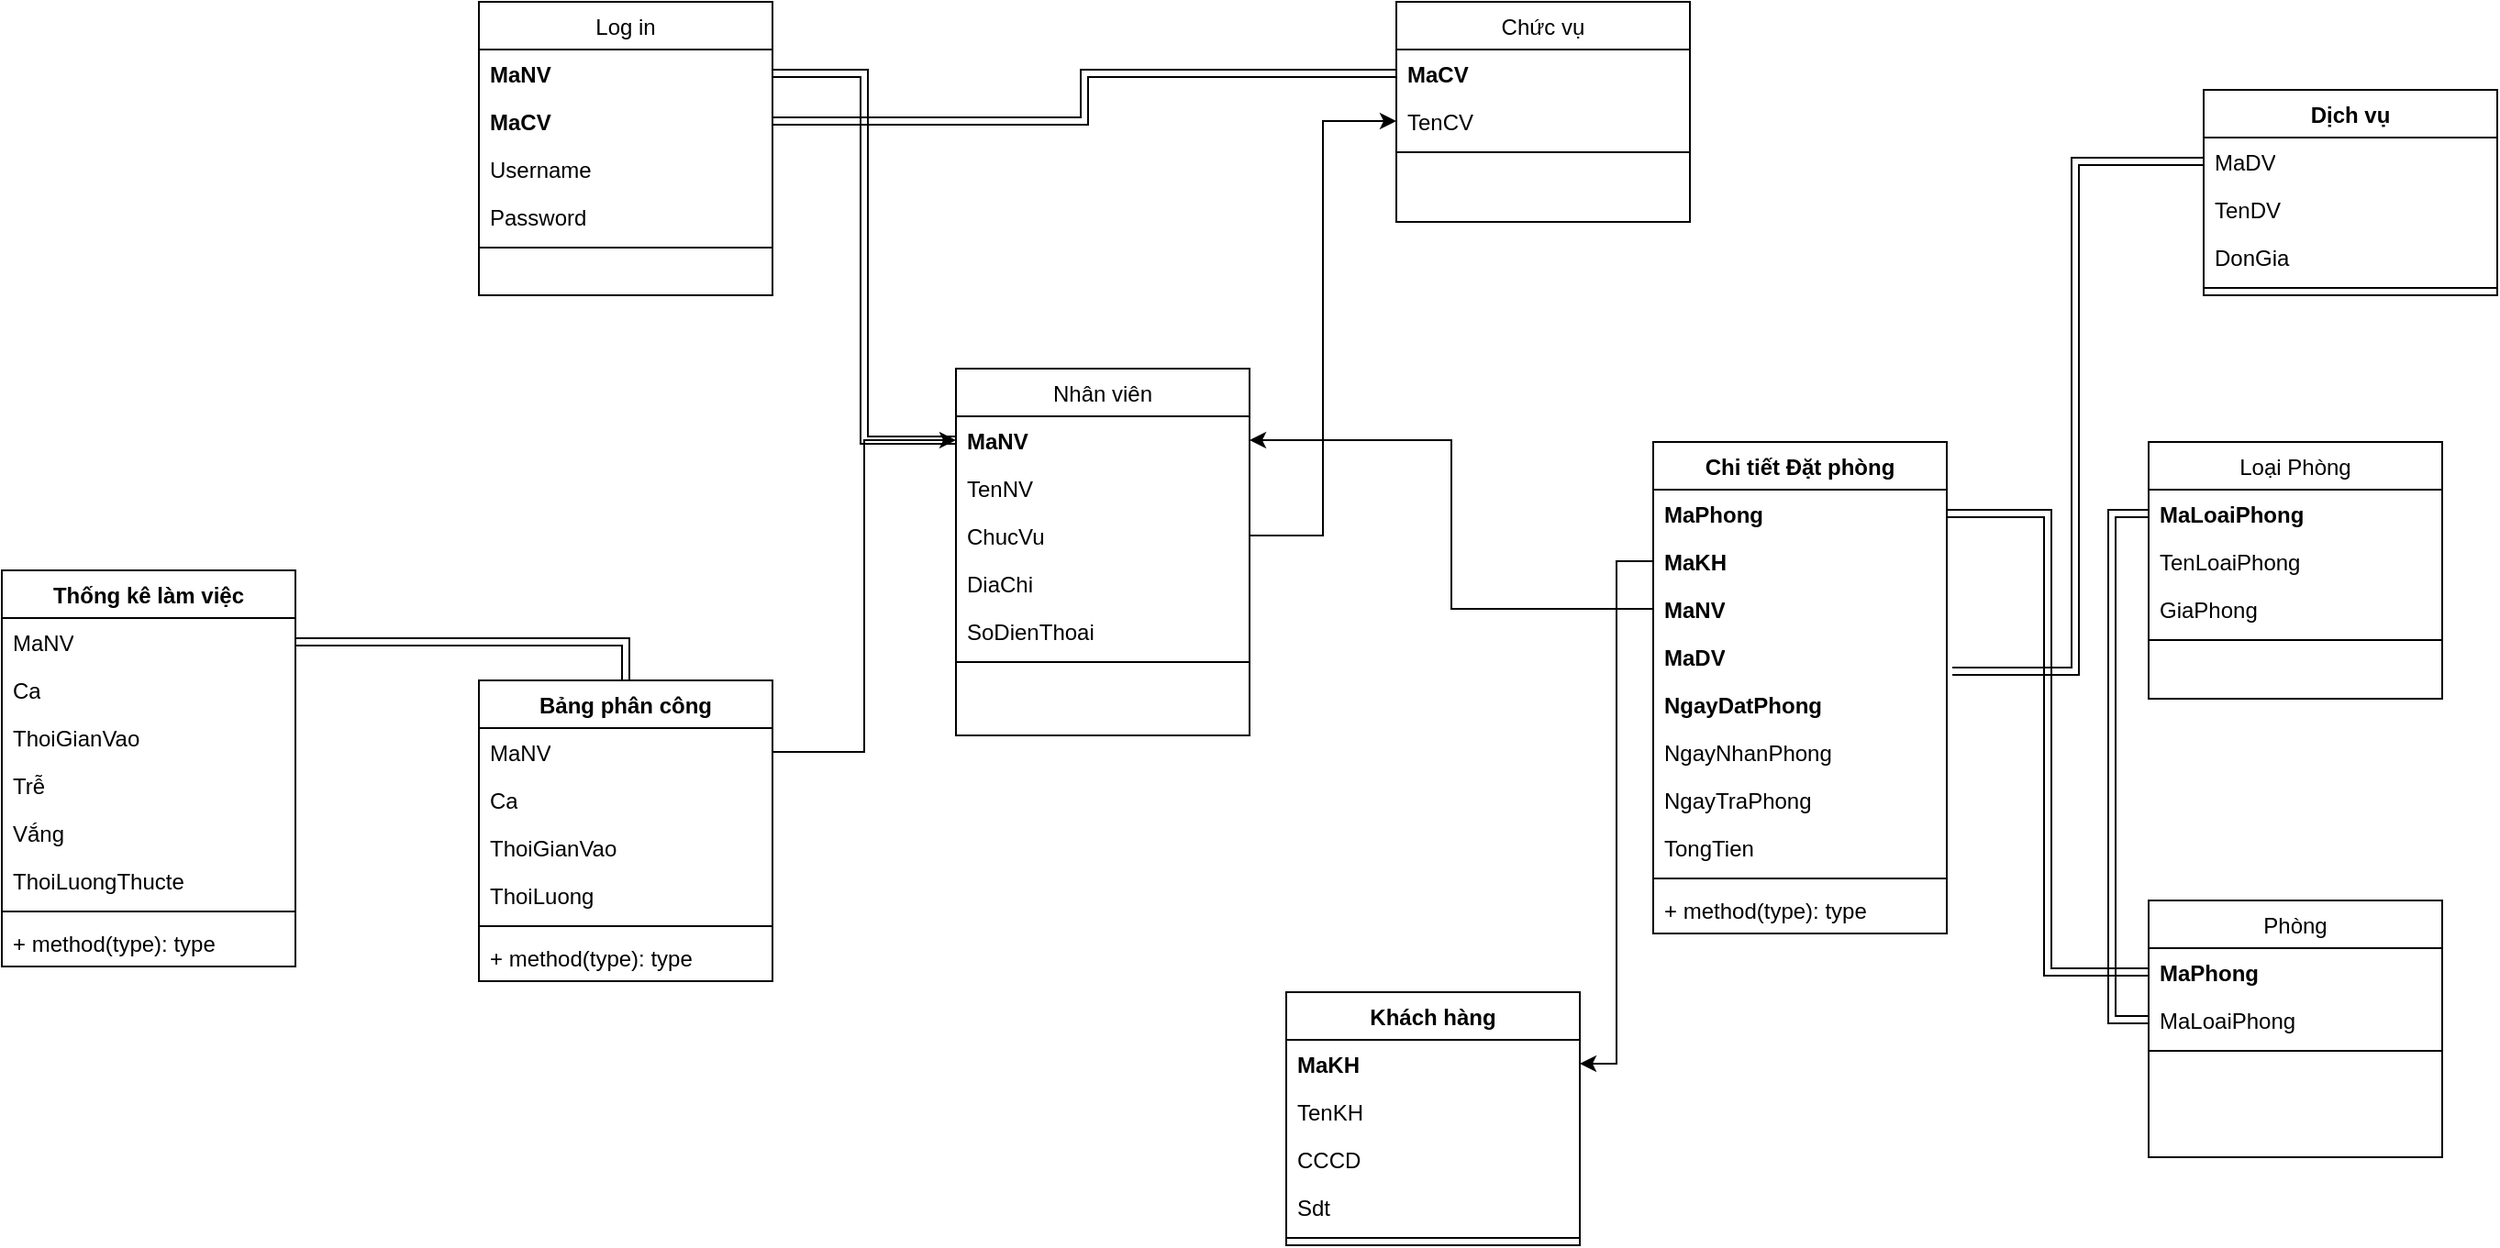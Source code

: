 <mxfile version="24.1.0" type="github">
  <diagram id="C5RBs43oDa-KdzZeNtuy" name="Page-1">
    <mxGraphModel dx="2261" dy="738" grid="1" gridSize="10" guides="1" tooltips="1" connect="1" arrows="1" fold="1" page="1" pageScale="1" pageWidth="827" pageHeight="1169" math="0" shadow="0">
      <root>
        <mxCell id="WIyWlLk6GJQsqaUBKTNV-0" />
        <mxCell id="WIyWlLk6GJQsqaUBKTNV-1" parent="WIyWlLk6GJQsqaUBKTNV-0" />
        <mxCell id="zkfFHV4jXpPFQw0GAbJ--17" value="Nhân viên" style="swimlane;fontStyle=0;align=center;verticalAlign=top;childLayout=stackLayout;horizontal=1;startSize=26;horizontalStack=0;resizeParent=1;resizeLast=0;collapsible=1;marginBottom=0;rounded=0;shadow=0;strokeWidth=1;" parent="WIyWlLk6GJQsqaUBKTNV-1" vertex="1">
          <mxGeometry x="300" y="200" width="160" height="200" as="geometry">
            <mxRectangle x="550" y="140" width="160" height="26" as="alternateBounds" />
          </mxGeometry>
        </mxCell>
        <mxCell id="zkfFHV4jXpPFQw0GAbJ--18" value="MaNV" style="text;align=left;verticalAlign=top;spacingLeft=4;spacingRight=4;overflow=hidden;rotatable=0;points=[[0,0.5],[1,0.5]];portConstraint=eastwest;fontStyle=1" parent="zkfFHV4jXpPFQw0GAbJ--17" vertex="1">
          <mxGeometry y="26" width="160" height="26" as="geometry" />
        </mxCell>
        <mxCell id="zkfFHV4jXpPFQw0GAbJ--19" value="TenNV" style="text;align=left;verticalAlign=top;spacingLeft=4;spacingRight=4;overflow=hidden;rotatable=0;points=[[0,0.5],[1,0.5]];portConstraint=eastwest;rounded=0;shadow=0;html=0;" parent="zkfFHV4jXpPFQw0GAbJ--17" vertex="1">
          <mxGeometry y="52" width="160" height="26" as="geometry" />
        </mxCell>
        <mxCell id="zkfFHV4jXpPFQw0GAbJ--20" value="ChucVu" style="text;align=left;verticalAlign=top;spacingLeft=4;spacingRight=4;overflow=hidden;rotatable=0;portConstraint=eastwest;rounded=0;shadow=0;html=0;" parent="zkfFHV4jXpPFQw0GAbJ--17" vertex="1">
          <mxGeometry y="78" width="160" height="26" as="geometry" />
        </mxCell>
        <mxCell id="zkfFHV4jXpPFQw0GAbJ--21" value="DiaChi" style="text;align=left;verticalAlign=top;spacingLeft=4;spacingRight=4;overflow=hidden;rotatable=0;points=[[0,0.5],[1,0.5]];portConstraint=eastwest;rounded=0;shadow=0;html=0;" parent="zkfFHV4jXpPFQw0GAbJ--17" vertex="1">
          <mxGeometry y="104" width="160" height="26" as="geometry" />
        </mxCell>
        <mxCell id="zkfFHV4jXpPFQw0GAbJ--22" value="SoDienThoai" style="text;align=left;verticalAlign=top;spacingLeft=4;spacingRight=4;overflow=hidden;rotatable=0;points=[[0,0.5],[1,0.5]];portConstraint=eastwest;rounded=0;shadow=0;html=0;" parent="zkfFHV4jXpPFQw0GAbJ--17" vertex="1">
          <mxGeometry y="130" width="160" height="26" as="geometry" />
        </mxCell>
        <mxCell id="zkfFHV4jXpPFQw0GAbJ--23" value="" style="line;html=1;strokeWidth=1;align=left;verticalAlign=middle;spacingTop=-1;spacingLeft=3;spacingRight=3;rotatable=0;labelPosition=right;points=[];portConstraint=eastwest;" parent="zkfFHV4jXpPFQw0GAbJ--17" vertex="1">
          <mxGeometry y="156" width="160" height="8" as="geometry" />
        </mxCell>
        <mxCell id="2NwjpxPgIzEdwPEgZAhq-1" value="Chức vụ" style="swimlane;fontStyle=0;align=center;verticalAlign=top;childLayout=stackLayout;horizontal=1;startSize=26;horizontalStack=0;resizeParent=1;resizeLast=0;collapsible=1;marginBottom=0;rounded=0;shadow=0;strokeWidth=1;" vertex="1" parent="WIyWlLk6GJQsqaUBKTNV-1">
          <mxGeometry x="540" width="160" height="120" as="geometry">
            <mxRectangle x="550" y="140" width="160" height="26" as="alternateBounds" />
          </mxGeometry>
        </mxCell>
        <mxCell id="2NwjpxPgIzEdwPEgZAhq-2" value="MaCV" style="text;align=left;verticalAlign=top;spacingLeft=4;spacingRight=4;overflow=hidden;rotatable=0;points=[[0,0.5],[1,0.5]];portConstraint=eastwest;fontStyle=1" vertex="1" parent="2NwjpxPgIzEdwPEgZAhq-1">
          <mxGeometry y="26" width="160" height="26" as="geometry" />
        </mxCell>
        <mxCell id="2NwjpxPgIzEdwPEgZAhq-3" value="TenCV" style="text;align=left;verticalAlign=top;spacingLeft=4;spacingRight=4;overflow=hidden;rotatable=0;points=[[0,0.5],[1,0.5]];portConstraint=eastwest;rounded=0;shadow=0;html=0;" vertex="1" parent="2NwjpxPgIzEdwPEgZAhq-1">
          <mxGeometry y="52" width="160" height="26" as="geometry" />
        </mxCell>
        <mxCell id="2NwjpxPgIzEdwPEgZAhq-7" value="" style="line;html=1;strokeWidth=1;align=left;verticalAlign=middle;spacingTop=-1;spacingLeft=3;spacingRight=3;rotatable=0;labelPosition=right;points=[];portConstraint=eastwest;" vertex="1" parent="2NwjpxPgIzEdwPEgZAhq-1">
          <mxGeometry y="78" width="160" height="8" as="geometry" />
        </mxCell>
        <mxCell id="2NwjpxPgIzEdwPEgZAhq-23" value="Log in" style="swimlane;fontStyle=0;align=center;verticalAlign=top;childLayout=stackLayout;horizontal=1;startSize=26;horizontalStack=0;resizeParent=1;resizeLast=0;collapsible=1;marginBottom=0;rounded=0;shadow=0;strokeWidth=1;" vertex="1" parent="WIyWlLk6GJQsqaUBKTNV-1">
          <mxGeometry x="40" width="160" height="160" as="geometry">
            <mxRectangle x="550" y="140" width="160" height="26" as="alternateBounds" />
          </mxGeometry>
        </mxCell>
        <mxCell id="2NwjpxPgIzEdwPEgZAhq-38" value="MaNV" style="text;align=left;verticalAlign=top;spacingLeft=4;spacingRight=4;overflow=hidden;rotatable=0;points=[[0,0.5],[1,0.5]];portConstraint=eastwest;fontStyle=1" vertex="1" parent="2NwjpxPgIzEdwPEgZAhq-23">
          <mxGeometry y="26" width="160" height="26" as="geometry" />
        </mxCell>
        <mxCell id="2NwjpxPgIzEdwPEgZAhq-24" value="MaCV" style="text;align=left;verticalAlign=top;spacingLeft=4;spacingRight=4;overflow=hidden;rotatable=0;points=[[0,0.5],[1,0.5]];portConstraint=eastwest;fontStyle=1" vertex="1" parent="2NwjpxPgIzEdwPEgZAhq-23">
          <mxGeometry y="52" width="160" height="26" as="geometry" />
        </mxCell>
        <mxCell id="2NwjpxPgIzEdwPEgZAhq-25" value="Username" style="text;align=left;verticalAlign=top;spacingLeft=4;spacingRight=4;overflow=hidden;rotatable=0;points=[[0,0.5],[1,0.5]];portConstraint=eastwest;rounded=0;shadow=0;html=0;" vertex="1" parent="2NwjpxPgIzEdwPEgZAhq-23">
          <mxGeometry y="78" width="160" height="26" as="geometry" />
        </mxCell>
        <mxCell id="2NwjpxPgIzEdwPEgZAhq-26" value="Password&#xa;" style="text;align=left;verticalAlign=top;spacingLeft=4;spacingRight=4;overflow=hidden;rotatable=0;portConstraint=eastwest;rounded=0;shadow=0;html=0;" vertex="1" parent="2NwjpxPgIzEdwPEgZAhq-23">
          <mxGeometry y="104" width="160" height="26" as="geometry" />
        </mxCell>
        <mxCell id="2NwjpxPgIzEdwPEgZAhq-29" value="" style="line;html=1;strokeWidth=1;align=left;verticalAlign=middle;spacingTop=-1;spacingLeft=3;spacingRight=3;rotatable=0;labelPosition=right;points=[];portConstraint=eastwest;" vertex="1" parent="2NwjpxPgIzEdwPEgZAhq-23">
          <mxGeometry y="130" width="160" height="8" as="geometry" />
        </mxCell>
        <mxCell id="2NwjpxPgIzEdwPEgZAhq-39" style="edgeStyle=orthogonalEdgeStyle;rounded=0;orthogonalLoop=1;jettySize=auto;html=1;exitX=1;exitY=0.5;exitDx=0;exitDy=0;entryX=0;entryY=0.5;entryDx=0;entryDy=0;shape=link;" edge="1" parent="WIyWlLk6GJQsqaUBKTNV-1" source="2NwjpxPgIzEdwPEgZAhq-24" target="2NwjpxPgIzEdwPEgZAhq-2">
          <mxGeometry relative="1" as="geometry" />
        </mxCell>
        <mxCell id="2NwjpxPgIzEdwPEgZAhq-41" style="edgeStyle=orthogonalEdgeStyle;rounded=0;orthogonalLoop=1;jettySize=auto;html=1;exitX=0;exitY=0.5;exitDx=0;exitDy=0;entryX=1;entryY=0.5;entryDx=0;entryDy=0;shape=link;" edge="1" parent="WIyWlLk6GJQsqaUBKTNV-1" source="zkfFHV4jXpPFQw0GAbJ--18" target="2NwjpxPgIzEdwPEgZAhq-38">
          <mxGeometry relative="1" as="geometry" />
        </mxCell>
        <mxCell id="2NwjpxPgIzEdwPEgZAhq-42" value="Loại Phòng" style="swimlane;fontStyle=0;align=center;verticalAlign=top;childLayout=stackLayout;horizontal=1;startSize=26;horizontalStack=0;resizeParent=1;resizeLast=0;collapsible=1;marginBottom=0;rounded=0;shadow=0;strokeWidth=1;" vertex="1" parent="WIyWlLk6GJQsqaUBKTNV-1">
          <mxGeometry x="950" y="240" width="160" height="140" as="geometry">
            <mxRectangle x="550" y="140" width="160" height="26" as="alternateBounds" />
          </mxGeometry>
        </mxCell>
        <mxCell id="2NwjpxPgIzEdwPEgZAhq-43" value="MaLoaiPhong" style="text;align=left;verticalAlign=top;spacingLeft=4;spacingRight=4;overflow=hidden;rotatable=0;points=[[0,0.5],[1,0.5]];portConstraint=eastwest;fontStyle=1" vertex="1" parent="2NwjpxPgIzEdwPEgZAhq-42">
          <mxGeometry y="26" width="160" height="26" as="geometry" />
        </mxCell>
        <mxCell id="2NwjpxPgIzEdwPEgZAhq-44" value="TenLoaiPhong" style="text;align=left;verticalAlign=top;spacingLeft=4;spacingRight=4;overflow=hidden;rotatable=0;points=[[0,0.5],[1,0.5]];portConstraint=eastwest;rounded=0;shadow=0;html=0;" vertex="1" parent="2NwjpxPgIzEdwPEgZAhq-42">
          <mxGeometry y="52" width="160" height="26" as="geometry" />
        </mxCell>
        <mxCell id="2NwjpxPgIzEdwPEgZAhq-45" value="GiaPhong" style="text;align=left;verticalAlign=top;spacingLeft=4;spacingRight=4;overflow=hidden;rotatable=0;portConstraint=eastwest;rounded=0;shadow=0;html=0;" vertex="1" parent="2NwjpxPgIzEdwPEgZAhq-42">
          <mxGeometry y="78" width="160" height="26" as="geometry" />
        </mxCell>
        <mxCell id="2NwjpxPgIzEdwPEgZAhq-48" value="" style="line;html=1;strokeWidth=1;align=left;verticalAlign=middle;spacingTop=-1;spacingLeft=3;spacingRight=3;rotatable=0;labelPosition=right;points=[];portConstraint=eastwest;" vertex="1" parent="2NwjpxPgIzEdwPEgZAhq-42">
          <mxGeometry y="104" width="160" height="8" as="geometry" />
        </mxCell>
        <mxCell id="2NwjpxPgIzEdwPEgZAhq-59" style="edgeStyle=orthogonalEdgeStyle;rounded=0;orthogonalLoop=1;jettySize=auto;html=1;exitX=1;exitY=0.5;exitDx=0;exitDy=0;entryX=0;entryY=0.5;entryDx=0;entryDy=0;" edge="1" parent="WIyWlLk6GJQsqaUBKTNV-1" source="zkfFHV4jXpPFQw0GAbJ--20" target="2NwjpxPgIzEdwPEgZAhq-3">
          <mxGeometry relative="1" as="geometry" />
        </mxCell>
        <mxCell id="2NwjpxPgIzEdwPEgZAhq-60" value="Khách hàng" style="swimlane;fontStyle=1;align=center;verticalAlign=top;childLayout=stackLayout;horizontal=1;startSize=26;horizontalStack=0;resizeParent=1;resizeParentMax=0;resizeLast=0;collapsible=1;marginBottom=0;whiteSpace=wrap;html=1;" vertex="1" parent="WIyWlLk6GJQsqaUBKTNV-1">
          <mxGeometry x="480" y="540" width="160" height="138" as="geometry" />
        </mxCell>
        <mxCell id="2NwjpxPgIzEdwPEgZAhq-64" value="&lt;b&gt;MaKH&lt;/b&gt;" style="text;strokeColor=none;fillColor=none;align=left;verticalAlign=top;spacingLeft=4;spacingRight=4;overflow=hidden;rotatable=0;points=[[0,0.5],[1,0.5]];portConstraint=eastwest;whiteSpace=wrap;html=1;" vertex="1" parent="2NwjpxPgIzEdwPEgZAhq-60">
          <mxGeometry y="26" width="160" height="26" as="geometry" />
        </mxCell>
        <mxCell id="2NwjpxPgIzEdwPEgZAhq-65" value="TenKH" style="text;strokeColor=none;fillColor=none;align=left;verticalAlign=top;spacingLeft=4;spacingRight=4;overflow=hidden;rotatable=0;points=[[0,0.5],[1,0.5]];portConstraint=eastwest;whiteSpace=wrap;html=1;" vertex="1" parent="2NwjpxPgIzEdwPEgZAhq-60">
          <mxGeometry y="52" width="160" height="26" as="geometry" />
        </mxCell>
        <mxCell id="2NwjpxPgIzEdwPEgZAhq-66" value="CCCD" style="text;strokeColor=none;fillColor=none;align=left;verticalAlign=top;spacingLeft=4;spacingRight=4;overflow=hidden;rotatable=0;points=[[0,0.5],[1,0.5]];portConstraint=eastwest;whiteSpace=wrap;html=1;" vertex="1" parent="2NwjpxPgIzEdwPEgZAhq-60">
          <mxGeometry y="78" width="160" height="26" as="geometry" />
        </mxCell>
        <mxCell id="2NwjpxPgIzEdwPEgZAhq-61" value="Sdt" style="text;strokeColor=none;fillColor=none;align=left;verticalAlign=top;spacingLeft=4;spacingRight=4;overflow=hidden;rotatable=0;points=[[0,0.5],[1,0.5]];portConstraint=eastwest;whiteSpace=wrap;html=1;" vertex="1" parent="2NwjpxPgIzEdwPEgZAhq-60">
          <mxGeometry y="104" width="160" height="26" as="geometry" />
        </mxCell>
        <mxCell id="2NwjpxPgIzEdwPEgZAhq-62" value="" style="line;strokeWidth=1;fillColor=none;align=left;verticalAlign=middle;spacingTop=-1;spacingLeft=3;spacingRight=3;rotatable=0;labelPosition=right;points=[];portConstraint=eastwest;strokeColor=inherit;" vertex="1" parent="2NwjpxPgIzEdwPEgZAhq-60">
          <mxGeometry y="130" width="160" height="8" as="geometry" />
        </mxCell>
        <mxCell id="2NwjpxPgIzEdwPEgZAhq-67" value="Chi tiết Đặt phòng" style="swimlane;fontStyle=1;align=center;verticalAlign=top;childLayout=stackLayout;horizontal=1;startSize=26;horizontalStack=0;resizeParent=1;resizeParentMax=0;resizeLast=0;collapsible=1;marginBottom=0;whiteSpace=wrap;html=1;" vertex="1" parent="WIyWlLk6GJQsqaUBKTNV-1">
          <mxGeometry x="680" y="240" width="160" height="268" as="geometry" />
        </mxCell>
        <mxCell id="2NwjpxPgIzEdwPEgZAhq-71" value="&lt;b&gt;MaPhong&lt;/b&gt;&lt;div&gt;&lt;br&gt;&lt;/div&gt;" style="text;strokeColor=none;fillColor=none;align=left;verticalAlign=top;spacingLeft=4;spacingRight=4;overflow=hidden;rotatable=0;points=[[0,0.5],[1,0.5]];portConstraint=eastwest;whiteSpace=wrap;html=1;" vertex="1" parent="2NwjpxPgIzEdwPEgZAhq-67">
          <mxGeometry y="26" width="160" height="26" as="geometry" />
        </mxCell>
        <mxCell id="2NwjpxPgIzEdwPEgZAhq-82" value="&lt;b&gt;MaKH&lt;/b&gt;" style="text;strokeColor=none;fillColor=none;align=left;verticalAlign=top;spacingLeft=4;spacingRight=4;overflow=hidden;rotatable=0;points=[[0,0.5],[1,0.5]];portConstraint=eastwest;whiteSpace=wrap;html=1;" vertex="1" parent="2NwjpxPgIzEdwPEgZAhq-67">
          <mxGeometry y="52" width="160" height="26" as="geometry" />
        </mxCell>
        <mxCell id="2NwjpxPgIzEdwPEgZAhq-100" value="&lt;b&gt;MaNV&lt;/b&gt;" style="text;strokeColor=none;fillColor=none;align=left;verticalAlign=top;spacingLeft=4;spacingRight=4;overflow=hidden;rotatable=0;points=[[0,0.5],[1,0.5]];portConstraint=eastwest;whiteSpace=wrap;html=1;" vertex="1" parent="2NwjpxPgIzEdwPEgZAhq-67">
          <mxGeometry y="78" width="160" height="26" as="geometry" />
        </mxCell>
        <mxCell id="2NwjpxPgIzEdwPEgZAhq-72" value="&lt;b&gt;MaDV&lt;/b&gt;" style="text;strokeColor=none;fillColor=none;align=left;verticalAlign=top;spacingLeft=4;spacingRight=4;overflow=hidden;rotatable=0;points=[[0,0.5],[1,0.5]];portConstraint=eastwest;whiteSpace=wrap;html=1;" vertex="1" parent="2NwjpxPgIzEdwPEgZAhq-67">
          <mxGeometry y="104" width="160" height="26" as="geometry" />
        </mxCell>
        <mxCell id="2NwjpxPgIzEdwPEgZAhq-73" value="&lt;b&gt;NgayDatPhong&lt;/b&gt;" style="text;strokeColor=none;fillColor=none;align=left;verticalAlign=top;spacingLeft=4;spacingRight=4;overflow=hidden;rotatable=0;points=[[0,0.5],[1,0.5]];portConstraint=eastwest;whiteSpace=wrap;html=1;" vertex="1" parent="2NwjpxPgIzEdwPEgZAhq-67">
          <mxGeometry y="130" width="160" height="26" as="geometry" />
        </mxCell>
        <mxCell id="2NwjpxPgIzEdwPEgZAhq-74" value="NgayNhanPhong" style="text;strokeColor=none;fillColor=none;align=left;verticalAlign=top;spacingLeft=4;spacingRight=4;overflow=hidden;rotatable=0;points=[[0,0.5],[1,0.5]];portConstraint=eastwest;whiteSpace=wrap;html=1;" vertex="1" parent="2NwjpxPgIzEdwPEgZAhq-67">
          <mxGeometry y="156" width="160" height="26" as="geometry" />
        </mxCell>
        <mxCell id="2NwjpxPgIzEdwPEgZAhq-77" value="NgayTraPhong" style="text;strokeColor=none;fillColor=none;align=left;verticalAlign=top;spacingLeft=4;spacingRight=4;overflow=hidden;rotatable=0;points=[[0,0.5],[1,0.5]];portConstraint=eastwest;whiteSpace=wrap;html=1;" vertex="1" parent="2NwjpxPgIzEdwPEgZAhq-67">
          <mxGeometry y="182" width="160" height="26" as="geometry" />
        </mxCell>
        <mxCell id="2NwjpxPgIzEdwPEgZAhq-68" value="TongTien" style="text;strokeColor=none;fillColor=none;align=left;verticalAlign=top;spacingLeft=4;spacingRight=4;overflow=hidden;rotatable=0;points=[[0,0.5],[1,0.5]];portConstraint=eastwest;whiteSpace=wrap;html=1;" vertex="1" parent="2NwjpxPgIzEdwPEgZAhq-67">
          <mxGeometry y="208" width="160" height="26" as="geometry" />
        </mxCell>
        <mxCell id="2NwjpxPgIzEdwPEgZAhq-69" value="" style="line;strokeWidth=1;fillColor=none;align=left;verticalAlign=middle;spacingTop=-1;spacingLeft=3;spacingRight=3;rotatable=0;labelPosition=right;points=[];portConstraint=eastwest;strokeColor=inherit;" vertex="1" parent="2NwjpxPgIzEdwPEgZAhq-67">
          <mxGeometry y="234" width="160" height="8" as="geometry" />
        </mxCell>
        <mxCell id="2NwjpxPgIzEdwPEgZAhq-70" value="+ method(type): type" style="text;strokeColor=none;fillColor=none;align=left;verticalAlign=top;spacingLeft=4;spacingRight=4;overflow=hidden;rotatable=0;points=[[0,0.5],[1,0.5]];portConstraint=eastwest;whiteSpace=wrap;html=1;" vertex="1" parent="2NwjpxPgIzEdwPEgZAhq-67">
          <mxGeometry y="242" width="160" height="26" as="geometry" />
        </mxCell>
        <mxCell id="2NwjpxPgIzEdwPEgZAhq-84" style="edgeStyle=orthogonalEdgeStyle;rounded=0;orthogonalLoop=1;jettySize=auto;html=1;exitX=0;exitY=0.5;exitDx=0;exitDy=0;entryX=1;entryY=0.5;entryDx=0;entryDy=0;" edge="1" parent="WIyWlLk6GJQsqaUBKTNV-1" source="2NwjpxPgIzEdwPEgZAhq-82" target="2NwjpxPgIzEdwPEgZAhq-64">
          <mxGeometry relative="1" as="geometry" />
        </mxCell>
        <mxCell id="2NwjpxPgIzEdwPEgZAhq-85" style="edgeStyle=orthogonalEdgeStyle;rounded=0;orthogonalLoop=1;jettySize=auto;html=1;exitX=1;exitY=0.5;exitDx=0;exitDy=0;entryX=0;entryY=0.5;entryDx=0;entryDy=0;shape=link;" edge="1" parent="WIyWlLk6GJQsqaUBKTNV-1" source="2NwjpxPgIzEdwPEgZAhq-71" target="2NwjpxPgIzEdwPEgZAhq-50">
          <mxGeometry relative="1" as="geometry" />
        </mxCell>
        <mxCell id="2NwjpxPgIzEdwPEgZAhq-49" value="Phòng" style="swimlane;fontStyle=0;align=center;verticalAlign=top;childLayout=stackLayout;horizontal=1;startSize=26;horizontalStack=0;resizeParent=1;resizeLast=0;collapsible=1;marginBottom=0;rounded=0;shadow=0;strokeWidth=1;" vertex="1" parent="WIyWlLk6GJQsqaUBKTNV-1">
          <mxGeometry x="950" y="490" width="160" height="140" as="geometry">
            <mxRectangle x="550" y="140" width="160" height="26" as="alternateBounds" />
          </mxGeometry>
        </mxCell>
        <mxCell id="2NwjpxPgIzEdwPEgZAhq-50" value="MaPhong" style="text;align=left;verticalAlign=top;spacingLeft=4;spacingRight=4;overflow=hidden;rotatable=0;points=[[0,0.5],[1,0.5]];portConstraint=eastwest;fontStyle=1" vertex="1" parent="2NwjpxPgIzEdwPEgZAhq-49">
          <mxGeometry y="26" width="160" height="26" as="geometry" />
        </mxCell>
        <mxCell id="2NwjpxPgIzEdwPEgZAhq-51" value="MaLoaiPhong" style="text;align=left;verticalAlign=top;spacingLeft=4;spacingRight=4;overflow=hidden;rotatable=0;points=[[0,0.5],[1,0.5]];portConstraint=eastwest;rounded=0;shadow=0;html=0;" vertex="1" parent="2NwjpxPgIzEdwPEgZAhq-49">
          <mxGeometry y="52" width="160" height="26" as="geometry" />
        </mxCell>
        <mxCell id="2NwjpxPgIzEdwPEgZAhq-53" value="" style="line;html=1;strokeWidth=1;align=left;verticalAlign=middle;spacingTop=-1;spacingLeft=3;spacingRight=3;rotatable=0;labelPosition=right;points=[];portConstraint=eastwest;" vertex="1" parent="2NwjpxPgIzEdwPEgZAhq-49">
          <mxGeometry y="78" width="160" height="8" as="geometry" />
        </mxCell>
        <mxCell id="2NwjpxPgIzEdwPEgZAhq-91" style="edgeStyle=orthogonalEdgeStyle;rounded=0;orthogonalLoop=1;jettySize=auto;html=1;exitX=0;exitY=0.5;exitDx=0;exitDy=0;entryX=0;entryY=0.5;entryDx=0;entryDy=0;shape=link;" edge="1" parent="WIyWlLk6GJQsqaUBKTNV-1" source="2NwjpxPgIzEdwPEgZAhq-43" target="2NwjpxPgIzEdwPEgZAhq-51">
          <mxGeometry relative="1" as="geometry" />
        </mxCell>
        <mxCell id="2NwjpxPgIzEdwPEgZAhq-93" style="edgeStyle=orthogonalEdgeStyle;rounded=0;orthogonalLoop=1;jettySize=auto;html=1;exitX=0;exitY=0.5;exitDx=0;exitDy=0;entryX=1;entryY=0.5;entryDx=0;entryDy=0;" edge="1" parent="WIyWlLk6GJQsqaUBKTNV-1" source="2NwjpxPgIzEdwPEgZAhq-100" target="zkfFHV4jXpPFQw0GAbJ--18">
          <mxGeometry relative="1" as="geometry" />
        </mxCell>
        <mxCell id="2NwjpxPgIzEdwPEgZAhq-94" value="Dịch vụ" style="swimlane;fontStyle=1;align=center;verticalAlign=top;childLayout=stackLayout;horizontal=1;startSize=26;horizontalStack=0;resizeParent=1;resizeParentMax=0;resizeLast=0;collapsible=1;marginBottom=0;whiteSpace=wrap;html=1;" vertex="1" parent="WIyWlLk6GJQsqaUBKTNV-1">
          <mxGeometry x="980" y="48" width="160" height="112" as="geometry" />
        </mxCell>
        <mxCell id="2NwjpxPgIzEdwPEgZAhq-98" value="MaDV" style="text;strokeColor=none;fillColor=none;align=left;verticalAlign=top;spacingLeft=4;spacingRight=4;overflow=hidden;rotatable=0;points=[[0,0.5],[1,0.5]];portConstraint=eastwest;whiteSpace=wrap;html=1;" vertex="1" parent="2NwjpxPgIzEdwPEgZAhq-94">
          <mxGeometry y="26" width="160" height="26" as="geometry" />
        </mxCell>
        <mxCell id="2NwjpxPgIzEdwPEgZAhq-99" value="TenDV" style="text;strokeColor=none;fillColor=none;align=left;verticalAlign=top;spacingLeft=4;spacingRight=4;overflow=hidden;rotatable=0;points=[[0,0.5],[1,0.5]];portConstraint=eastwest;whiteSpace=wrap;html=1;" vertex="1" parent="2NwjpxPgIzEdwPEgZAhq-94">
          <mxGeometry y="52" width="160" height="26" as="geometry" />
        </mxCell>
        <mxCell id="2NwjpxPgIzEdwPEgZAhq-95" value="DonGia" style="text;strokeColor=none;fillColor=none;align=left;verticalAlign=top;spacingLeft=4;spacingRight=4;overflow=hidden;rotatable=0;points=[[0,0.5],[1,0.5]];portConstraint=eastwest;whiteSpace=wrap;html=1;" vertex="1" parent="2NwjpxPgIzEdwPEgZAhq-94">
          <mxGeometry y="78" width="160" height="26" as="geometry" />
        </mxCell>
        <mxCell id="2NwjpxPgIzEdwPEgZAhq-96" value="" style="line;strokeWidth=1;fillColor=none;align=left;verticalAlign=middle;spacingTop=-1;spacingLeft=3;spacingRight=3;rotatable=0;labelPosition=right;points=[];portConstraint=eastwest;strokeColor=inherit;" vertex="1" parent="2NwjpxPgIzEdwPEgZAhq-94">
          <mxGeometry y="104" width="160" height="8" as="geometry" />
        </mxCell>
        <mxCell id="2NwjpxPgIzEdwPEgZAhq-103" style="edgeStyle=orthogonalEdgeStyle;rounded=0;orthogonalLoop=1;jettySize=auto;html=1;exitX=0;exitY=0.5;exitDx=0;exitDy=0;entryX=1.019;entryY=0.808;entryDx=0;entryDy=0;entryPerimeter=0;shape=link;" edge="1" parent="WIyWlLk6GJQsqaUBKTNV-1" source="2NwjpxPgIzEdwPEgZAhq-98" target="2NwjpxPgIzEdwPEgZAhq-72">
          <mxGeometry relative="1" as="geometry" />
        </mxCell>
        <mxCell id="2NwjpxPgIzEdwPEgZAhq-104" value="Bảng phân công" style="swimlane;fontStyle=1;align=center;verticalAlign=top;childLayout=stackLayout;horizontal=1;startSize=26;horizontalStack=0;resizeParent=1;resizeParentMax=0;resizeLast=0;collapsible=1;marginBottom=0;whiteSpace=wrap;html=1;" vertex="1" parent="WIyWlLk6GJQsqaUBKTNV-1">
          <mxGeometry x="40" y="370" width="160" height="164" as="geometry" />
        </mxCell>
        <mxCell id="2NwjpxPgIzEdwPEgZAhq-109" value="MaNV" style="text;strokeColor=none;fillColor=none;align=left;verticalAlign=top;spacingLeft=4;spacingRight=4;overflow=hidden;rotatable=0;points=[[0,0.5],[1,0.5]];portConstraint=eastwest;whiteSpace=wrap;html=1;" vertex="1" parent="2NwjpxPgIzEdwPEgZAhq-104">
          <mxGeometry y="26" width="160" height="26" as="geometry" />
        </mxCell>
        <mxCell id="2NwjpxPgIzEdwPEgZAhq-110" value="Ca" style="text;strokeColor=none;fillColor=none;align=left;verticalAlign=top;spacingLeft=4;spacingRight=4;overflow=hidden;rotatable=0;points=[[0,0.5],[1,0.5]];portConstraint=eastwest;whiteSpace=wrap;html=1;" vertex="1" parent="2NwjpxPgIzEdwPEgZAhq-104">
          <mxGeometry y="52" width="160" height="26" as="geometry" />
        </mxCell>
        <mxCell id="2NwjpxPgIzEdwPEgZAhq-111" value="ThoiGianVao" style="text;strokeColor=none;fillColor=none;align=left;verticalAlign=top;spacingLeft=4;spacingRight=4;overflow=hidden;rotatable=0;points=[[0,0.5],[1,0.5]];portConstraint=eastwest;whiteSpace=wrap;html=1;" vertex="1" parent="2NwjpxPgIzEdwPEgZAhq-104">
          <mxGeometry y="78" width="160" height="26" as="geometry" />
        </mxCell>
        <mxCell id="2NwjpxPgIzEdwPEgZAhq-105" value="ThoiLuong" style="text;strokeColor=none;fillColor=none;align=left;verticalAlign=top;spacingLeft=4;spacingRight=4;overflow=hidden;rotatable=0;points=[[0,0.5],[1,0.5]];portConstraint=eastwest;whiteSpace=wrap;html=1;" vertex="1" parent="2NwjpxPgIzEdwPEgZAhq-104">
          <mxGeometry y="104" width="160" height="26" as="geometry" />
        </mxCell>
        <mxCell id="2NwjpxPgIzEdwPEgZAhq-106" value="" style="line;strokeWidth=1;fillColor=none;align=left;verticalAlign=middle;spacingTop=-1;spacingLeft=3;spacingRight=3;rotatable=0;labelPosition=right;points=[];portConstraint=eastwest;strokeColor=inherit;" vertex="1" parent="2NwjpxPgIzEdwPEgZAhq-104">
          <mxGeometry y="130" width="160" height="8" as="geometry" />
        </mxCell>
        <mxCell id="2NwjpxPgIzEdwPEgZAhq-107" value="+ method(type): type" style="text;strokeColor=none;fillColor=none;align=left;verticalAlign=top;spacingLeft=4;spacingRight=4;overflow=hidden;rotatable=0;points=[[0,0.5],[1,0.5]];portConstraint=eastwest;whiteSpace=wrap;html=1;" vertex="1" parent="2NwjpxPgIzEdwPEgZAhq-104">
          <mxGeometry y="138" width="160" height="26" as="geometry" />
        </mxCell>
        <mxCell id="2NwjpxPgIzEdwPEgZAhq-112" value="Thống kê làm việc" style="swimlane;fontStyle=1;align=center;verticalAlign=top;childLayout=stackLayout;horizontal=1;startSize=26;horizontalStack=0;resizeParent=1;resizeParentMax=0;resizeLast=0;collapsible=1;marginBottom=0;whiteSpace=wrap;html=1;" vertex="1" parent="WIyWlLk6GJQsqaUBKTNV-1">
          <mxGeometry x="-220" y="310" width="160" height="216" as="geometry" />
        </mxCell>
        <mxCell id="2NwjpxPgIzEdwPEgZAhq-120" value="MaNV" style="text;strokeColor=none;fillColor=none;align=left;verticalAlign=top;spacingLeft=4;spacingRight=4;overflow=hidden;rotatable=0;points=[[0,0.5],[1,0.5]];portConstraint=eastwest;whiteSpace=wrap;html=1;" vertex="1" parent="2NwjpxPgIzEdwPEgZAhq-112">
          <mxGeometry y="26" width="160" height="26" as="geometry" />
        </mxCell>
        <mxCell id="2NwjpxPgIzEdwPEgZAhq-121" value="Ca" style="text;strokeColor=none;fillColor=none;align=left;verticalAlign=top;spacingLeft=4;spacingRight=4;overflow=hidden;rotatable=0;points=[[0,0.5],[1,0.5]];portConstraint=eastwest;whiteSpace=wrap;html=1;" vertex="1" parent="2NwjpxPgIzEdwPEgZAhq-112">
          <mxGeometry y="52" width="160" height="26" as="geometry" />
        </mxCell>
        <mxCell id="2NwjpxPgIzEdwPEgZAhq-113" value="ThoiGianVao" style="text;strokeColor=none;fillColor=none;align=left;verticalAlign=top;spacingLeft=4;spacingRight=4;overflow=hidden;rotatable=0;points=[[0,0.5],[1,0.5]];portConstraint=eastwest;whiteSpace=wrap;html=1;" vertex="1" parent="2NwjpxPgIzEdwPEgZAhq-112">
          <mxGeometry y="78" width="160" height="26" as="geometry" />
        </mxCell>
        <mxCell id="2NwjpxPgIzEdwPEgZAhq-114" value="Trễ" style="text;strokeColor=none;fillColor=none;align=left;verticalAlign=top;spacingLeft=4;spacingRight=4;overflow=hidden;rotatable=0;points=[[0,0.5],[1,0.5]];portConstraint=eastwest;whiteSpace=wrap;html=1;" vertex="1" parent="2NwjpxPgIzEdwPEgZAhq-112">
          <mxGeometry y="104" width="160" height="26" as="geometry" />
        </mxCell>
        <mxCell id="2NwjpxPgIzEdwPEgZAhq-115" value="Vắng" style="text;strokeColor=none;fillColor=none;align=left;verticalAlign=top;spacingLeft=4;spacingRight=4;overflow=hidden;rotatable=0;points=[[0,0.5],[1,0.5]];portConstraint=eastwest;whiteSpace=wrap;html=1;" vertex="1" parent="2NwjpxPgIzEdwPEgZAhq-112">
          <mxGeometry y="130" width="160" height="26" as="geometry" />
        </mxCell>
        <mxCell id="2NwjpxPgIzEdwPEgZAhq-116" value="ThoiLuongThucte" style="text;strokeColor=none;fillColor=none;align=left;verticalAlign=top;spacingLeft=4;spacingRight=4;overflow=hidden;rotatable=0;points=[[0,0.5],[1,0.5]];portConstraint=eastwest;whiteSpace=wrap;html=1;" vertex="1" parent="2NwjpxPgIzEdwPEgZAhq-112">
          <mxGeometry y="156" width="160" height="26" as="geometry" />
        </mxCell>
        <mxCell id="2NwjpxPgIzEdwPEgZAhq-117" value="" style="line;strokeWidth=1;fillColor=none;align=left;verticalAlign=middle;spacingTop=-1;spacingLeft=3;spacingRight=3;rotatable=0;labelPosition=right;points=[];portConstraint=eastwest;strokeColor=inherit;" vertex="1" parent="2NwjpxPgIzEdwPEgZAhq-112">
          <mxGeometry y="182" width="160" height="8" as="geometry" />
        </mxCell>
        <mxCell id="2NwjpxPgIzEdwPEgZAhq-118" value="+ method(type): type" style="text;strokeColor=none;fillColor=none;align=left;verticalAlign=top;spacingLeft=4;spacingRight=4;overflow=hidden;rotatable=0;points=[[0,0.5],[1,0.5]];portConstraint=eastwest;whiteSpace=wrap;html=1;" vertex="1" parent="2NwjpxPgIzEdwPEgZAhq-112">
          <mxGeometry y="190" width="160" height="26" as="geometry" />
        </mxCell>
        <mxCell id="2NwjpxPgIzEdwPEgZAhq-119" style="edgeStyle=orthogonalEdgeStyle;rounded=0;orthogonalLoop=1;jettySize=auto;html=1;exitX=1;exitY=0.5;exitDx=0;exitDy=0;" edge="1" parent="WIyWlLk6GJQsqaUBKTNV-1" source="2NwjpxPgIzEdwPEgZAhq-109" target="zkfFHV4jXpPFQw0GAbJ--18">
          <mxGeometry relative="1" as="geometry" />
        </mxCell>
        <mxCell id="2NwjpxPgIzEdwPEgZAhq-122" style="edgeStyle=orthogonalEdgeStyle;rounded=0;orthogonalLoop=1;jettySize=auto;html=1;exitX=1;exitY=0.5;exitDx=0;exitDy=0;entryX=0.5;entryY=0;entryDx=0;entryDy=0;shape=link;" edge="1" parent="WIyWlLk6GJQsqaUBKTNV-1" source="2NwjpxPgIzEdwPEgZAhq-120" target="2NwjpxPgIzEdwPEgZAhq-104">
          <mxGeometry relative="1" as="geometry" />
        </mxCell>
      </root>
    </mxGraphModel>
  </diagram>
</mxfile>

